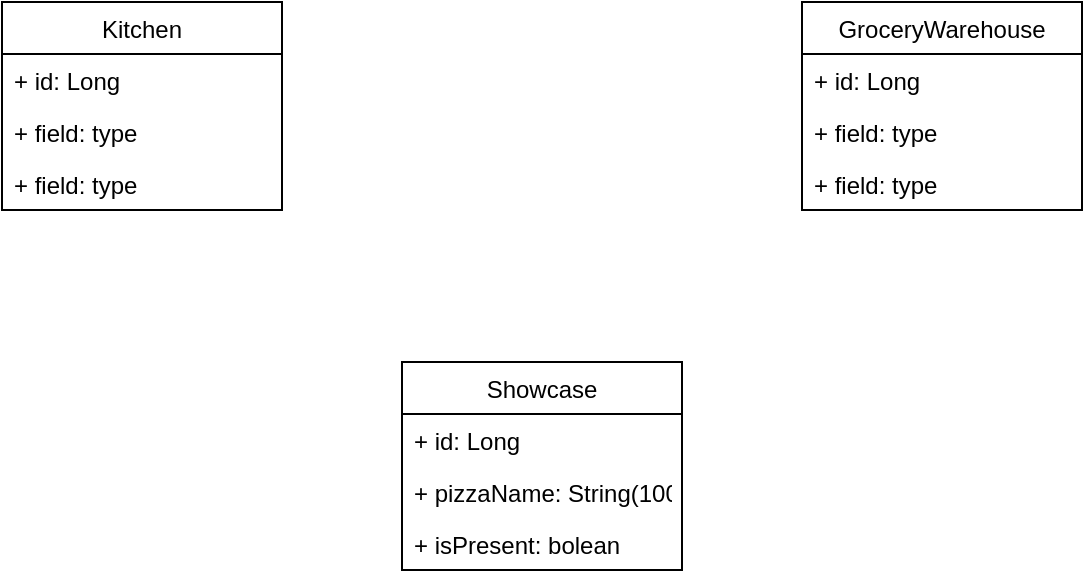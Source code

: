 <mxfile version="13.7.7" type="github">
  <diagram id="wMq028c-sOtWCPvOxuTe" name="Page-1">
    <mxGraphModel dx="1422" dy="794" grid="1" gridSize="10" guides="1" tooltips="1" connect="1" arrows="1" fold="1" page="1" pageScale="1" pageWidth="827" pageHeight="1169" math="0" shadow="0">
      <root>
        <mxCell id="0" />
        <mxCell id="1" parent="0" />
        <mxCell id="a7zKJheYSxnZLbQeQX0P-6" value="GroceryWarehouse" style="swimlane;fontStyle=0;childLayout=stackLayout;horizontal=1;startSize=26;fillColor=none;horizontalStack=0;resizeParent=1;resizeParentMax=0;resizeLast=0;collapsible=1;marginBottom=0;" vertex="1" parent="1">
          <mxGeometry x="580" y="60" width="140" height="104" as="geometry" />
        </mxCell>
        <mxCell id="a7zKJheYSxnZLbQeQX0P-7" value="+ id: Long&#xa;" style="text;strokeColor=none;fillColor=none;align=left;verticalAlign=top;spacingLeft=4;spacingRight=4;overflow=hidden;rotatable=0;points=[[0,0.5],[1,0.5]];portConstraint=eastwest;" vertex="1" parent="a7zKJheYSxnZLbQeQX0P-6">
          <mxGeometry y="26" width="140" height="26" as="geometry" />
        </mxCell>
        <mxCell id="a7zKJheYSxnZLbQeQX0P-8" value="+ field: type" style="text;strokeColor=none;fillColor=none;align=left;verticalAlign=top;spacingLeft=4;spacingRight=4;overflow=hidden;rotatable=0;points=[[0,0.5],[1,0.5]];portConstraint=eastwest;" vertex="1" parent="a7zKJheYSxnZLbQeQX0P-6">
          <mxGeometry y="52" width="140" height="26" as="geometry" />
        </mxCell>
        <mxCell id="a7zKJheYSxnZLbQeQX0P-9" value="+ field: type" style="text;strokeColor=none;fillColor=none;align=left;verticalAlign=top;spacingLeft=4;spacingRight=4;overflow=hidden;rotatable=0;points=[[0,0.5],[1,0.5]];portConstraint=eastwest;" vertex="1" parent="a7zKJheYSxnZLbQeQX0P-6">
          <mxGeometry y="78" width="140" height="26" as="geometry" />
        </mxCell>
        <mxCell id="a7zKJheYSxnZLbQeQX0P-10" value="Kitchen" style="swimlane;fontStyle=0;childLayout=stackLayout;horizontal=1;startSize=26;fillColor=none;horizontalStack=0;resizeParent=1;resizeParentMax=0;resizeLast=0;collapsible=1;marginBottom=0;" vertex="1" parent="1">
          <mxGeometry x="180" y="60" width="140" height="104" as="geometry" />
        </mxCell>
        <mxCell id="a7zKJheYSxnZLbQeQX0P-11" value="+ id: Long&#xa;" style="text;strokeColor=none;fillColor=none;align=left;verticalAlign=top;spacingLeft=4;spacingRight=4;overflow=hidden;rotatable=0;points=[[0,0.5],[1,0.5]];portConstraint=eastwest;" vertex="1" parent="a7zKJheYSxnZLbQeQX0P-10">
          <mxGeometry y="26" width="140" height="26" as="geometry" />
        </mxCell>
        <mxCell id="a7zKJheYSxnZLbQeQX0P-12" value="+ field: type" style="text;strokeColor=none;fillColor=none;align=left;verticalAlign=top;spacingLeft=4;spacingRight=4;overflow=hidden;rotatable=0;points=[[0,0.5],[1,0.5]];portConstraint=eastwest;" vertex="1" parent="a7zKJheYSxnZLbQeQX0P-10">
          <mxGeometry y="52" width="140" height="26" as="geometry" />
        </mxCell>
        <mxCell id="a7zKJheYSxnZLbQeQX0P-13" value="+ field: type" style="text;strokeColor=none;fillColor=none;align=left;verticalAlign=top;spacingLeft=4;spacingRight=4;overflow=hidden;rotatable=0;points=[[0,0.5],[1,0.5]];portConstraint=eastwest;" vertex="1" parent="a7zKJheYSxnZLbQeQX0P-10">
          <mxGeometry y="78" width="140" height="26" as="geometry" />
        </mxCell>
        <mxCell id="a7zKJheYSxnZLbQeQX0P-14" value="Showcase" style="swimlane;fontStyle=0;childLayout=stackLayout;horizontal=1;startSize=26;fillColor=none;horizontalStack=0;resizeParent=1;resizeParentMax=0;resizeLast=0;collapsible=1;marginBottom=0;" vertex="1" parent="1">
          <mxGeometry x="380" y="240" width="140" height="104" as="geometry" />
        </mxCell>
        <mxCell id="a7zKJheYSxnZLbQeQX0P-15" value="+ id: Long&#xa;" style="text;strokeColor=none;fillColor=none;align=left;verticalAlign=top;spacingLeft=4;spacingRight=4;overflow=hidden;rotatable=0;points=[[0,0.5],[1,0.5]];portConstraint=eastwest;" vertex="1" parent="a7zKJheYSxnZLbQeQX0P-14">
          <mxGeometry y="26" width="140" height="26" as="geometry" />
        </mxCell>
        <mxCell id="a7zKJheYSxnZLbQeQX0P-16" value="+ pizzaName: String(100)" style="text;strokeColor=none;fillColor=none;align=left;verticalAlign=top;spacingLeft=4;spacingRight=4;overflow=hidden;rotatable=0;points=[[0,0.5],[1,0.5]];portConstraint=eastwest;" vertex="1" parent="a7zKJheYSxnZLbQeQX0P-14">
          <mxGeometry y="52" width="140" height="26" as="geometry" />
        </mxCell>
        <mxCell id="a7zKJheYSxnZLbQeQX0P-17" value="+ isPresent: bolean" style="text;strokeColor=none;fillColor=none;align=left;verticalAlign=top;spacingLeft=4;spacingRight=4;overflow=hidden;rotatable=0;points=[[0,0.5],[1,0.5]];portConstraint=eastwest;" vertex="1" parent="a7zKJheYSxnZLbQeQX0P-14">
          <mxGeometry y="78" width="140" height="26" as="geometry" />
        </mxCell>
      </root>
    </mxGraphModel>
  </diagram>
</mxfile>
